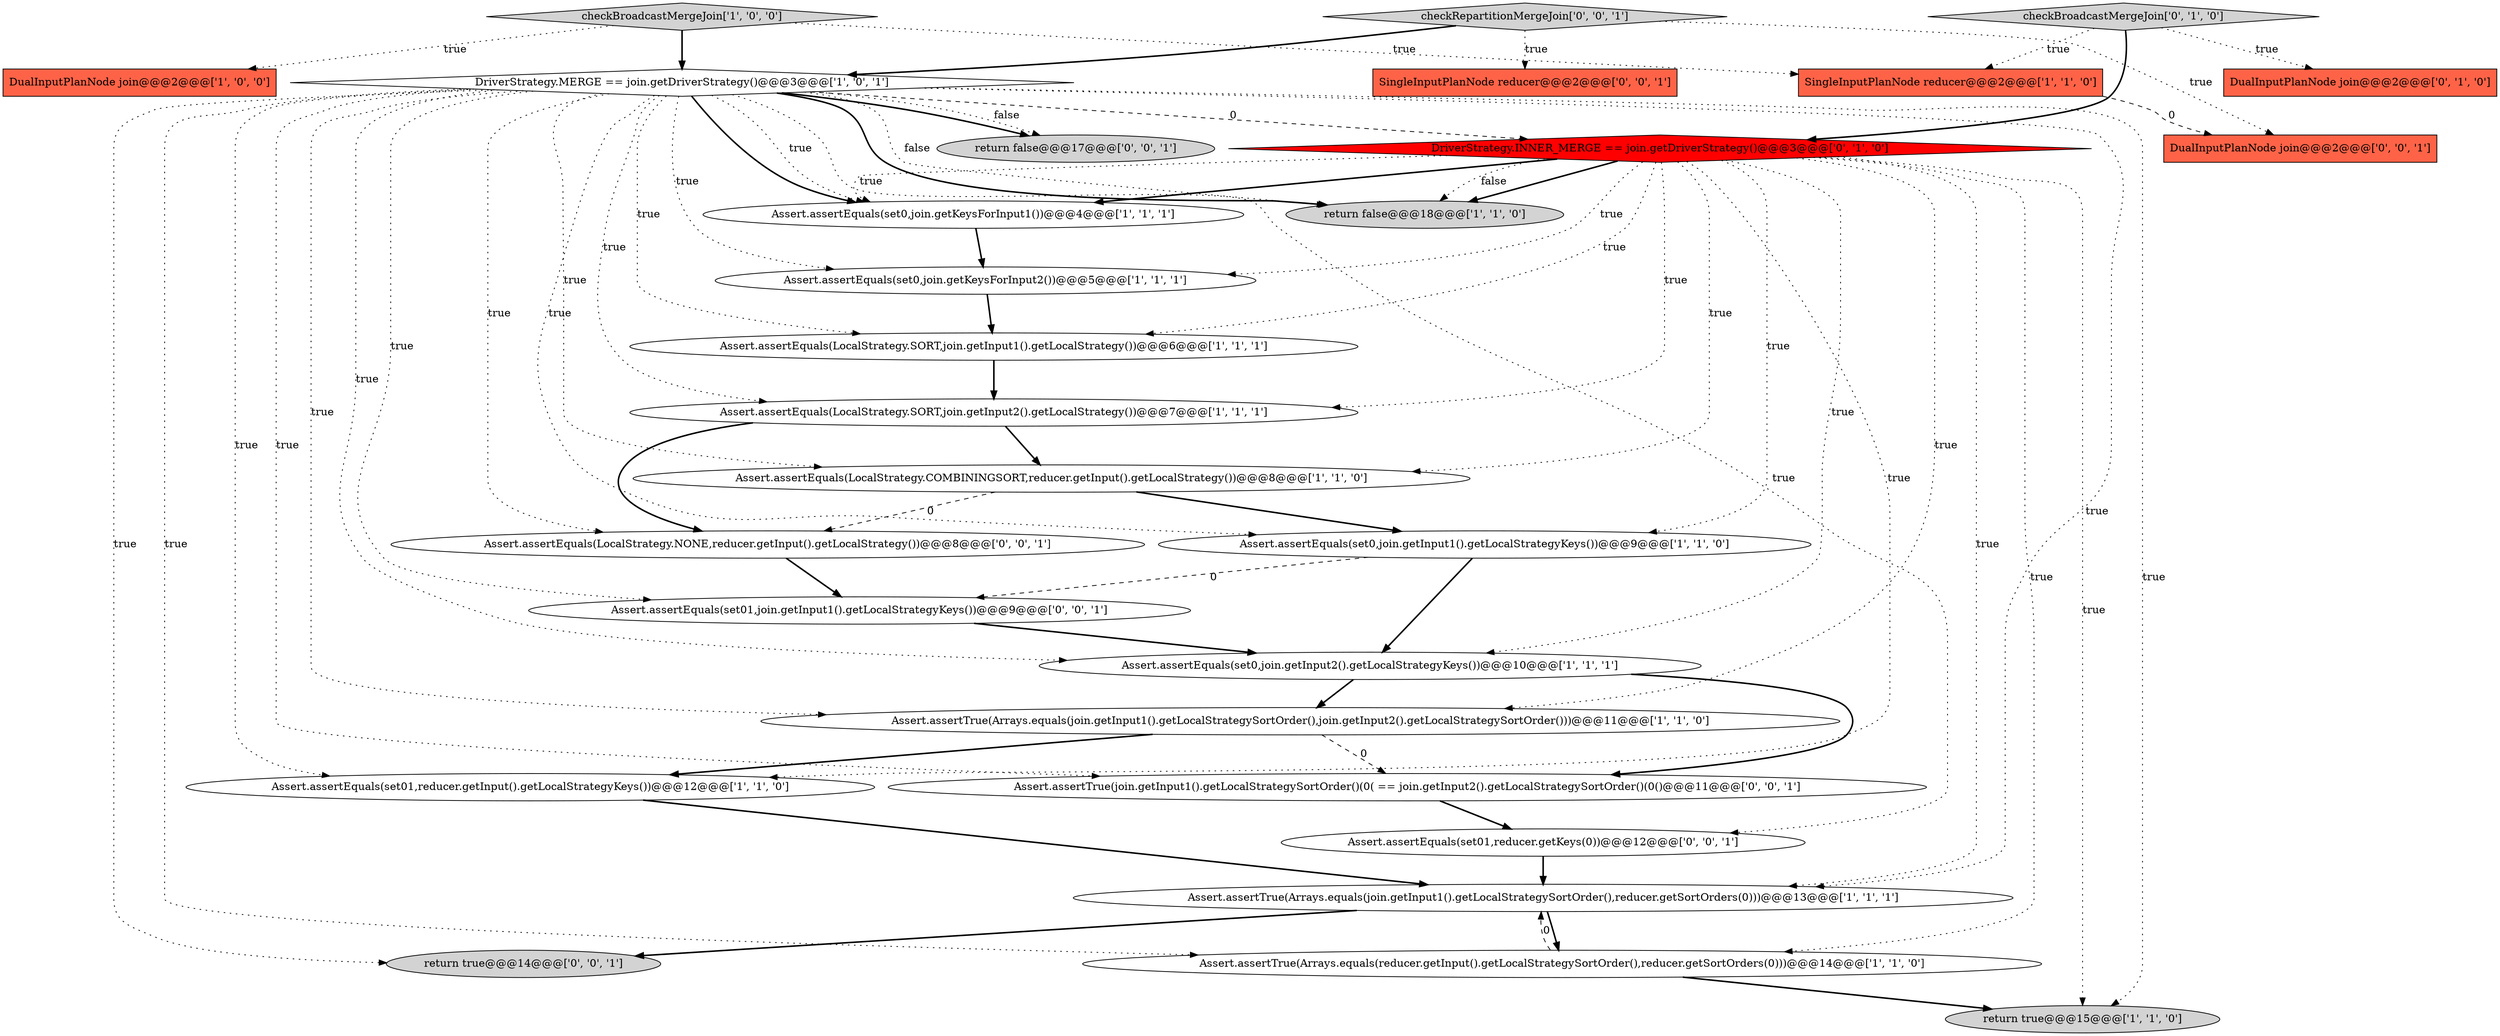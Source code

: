digraph {
24 [style = filled, label = "Assert.assertEquals(LocalStrategy.NONE,reducer.getInput().getLocalStrategy())@@@8@@@['0', '0', '1']", fillcolor = white, shape = ellipse image = "AAA0AAABBB3BBB"];
17 [style = filled, label = "checkBroadcastMergeJoin['0', '1', '0']", fillcolor = lightgray, shape = diamond image = "AAA0AAABBB2BBB"];
5 [style = filled, label = "Assert.assertEquals(set01,reducer.getInput().getLocalStrategyKeys())@@@12@@@['1', '1', '0']", fillcolor = white, shape = ellipse image = "AAA0AAABBB1BBB"];
7 [style = filled, label = "Assert.assertEquals(set0,join.getInput1().getLocalStrategyKeys())@@@9@@@['1', '1', '0']", fillcolor = white, shape = ellipse image = "AAA0AAABBB1BBB"];
13 [style = filled, label = "Assert.assertEquals(LocalStrategy.COMBININGSORT,reducer.getInput().getLocalStrategy())@@@8@@@['1', '1', '0']", fillcolor = white, shape = ellipse image = "AAA0AAABBB1BBB"];
1 [style = filled, label = "Assert.assertTrue(Arrays.equals(reducer.getInput().getLocalStrategySortOrder(),reducer.getSortOrders(0)))@@@14@@@['1', '1', '0']", fillcolor = white, shape = ellipse image = "AAA0AAABBB1BBB"];
25 [style = filled, label = "Assert.assertEquals(set01,reducer.getKeys(0))@@@12@@@['0', '0', '1']", fillcolor = white, shape = ellipse image = "AAA0AAABBB3BBB"];
11 [style = filled, label = "SingleInputPlanNode reducer@@@2@@@['1', '1', '0']", fillcolor = tomato, shape = box image = "AAA0AAABBB1BBB"];
26 [style = filled, label = "return true@@@14@@@['0', '0', '1']", fillcolor = lightgray, shape = ellipse image = "AAA0AAABBB3BBB"];
14 [style = filled, label = "Assert.assertTrue(Arrays.equals(join.getInput1().getLocalStrategySortOrder(),join.getInput2().getLocalStrategySortOrder()))@@@11@@@['1', '1', '0']", fillcolor = white, shape = ellipse image = "AAA0AAABBB1BBB"];
6 [style = filled, label = "DualInputPlanNode join@@@2@@@['1', '0', '0']", fillcolor = tomato, shape = box image = "AAA0AAABBB1BBB"];
28 [style = filled, label = "Assert.assertTrue(join.getInput1().getLocalStrategySortOrder()(0( == join.getInput2().getLocalStrategySortOrder()(0()@@@11@@@['0', '0', '1']", fillcolor = white, shape = ellipse image = "AAA0AAABBB3BBB"];
22 [style = filled, label = "SingleInputPlanNode reducer@@@2@@@['0', '0', '1']", fillcolor = tomato, shape = box image = "AAA0AAABBB3BBB"];
16 [style = filled, label = "Assert.assertEquals(set0,join.getKeysForInput2())@@@5@@@['1', '1', '1']", fillcolor = white, shape = ellipse image = "AAA0AAABBB1BBB"];
19 [style = filled, label = "DualInputPlanNode join@@@2@@@['0', '1', '0']", fillcolor = tomato, shape = box image = "AAA0AAABBB2BBB"];
27 [style = filled, label = "return false@@@17@@@['0', '0', '1']", fillcolor = lightgray, shape = ellipse image = "AAA0AAABBB3BBB"];
0 [style = filled, label = "return false@@@18@@@['1', '1', '0']", fillcolor = lightgray, shape = ellipse image = "AAA0AAABBB1BBB"];
3 [style = filled, label = "checkBroadcastMergeJoin['1', '0', '0']", fillcolor = lightgray, shape = diamond image = "AAA0AAABBB1BBB"];
20 [style = filled, label = "checkRepartitionMergeJoin['0', '0', '1']", fillcolor = lightgray, shape = diamond image = "AAA0AAABBB3BBB"];
10 [style = filled, label = "DriverStrategy.MERGE == join.getDriverStrategy()@@@3@@@['1', '0', '1']", fillcolor = white, shape = diamond image = "AAA0AAABBB1BBB"];
9 [style = filled, label = "Assert.assertEquals(set0,join.getKeysForInput1())@@@4@@@['1', '1', '1']", fillcolor = white, shape = ellipse image = "AAA0AAABBB1BBB"];
15 [style = filled, label = "return true@@@15@@@['1', '1', '0']", fillcolor = lightgray, shape = ellipse image = "AAA0AAABBB1BBB"];
18 [style = filled, label = "DriverStrategy.INNER_MERGE == join.getDriverStrategy()@@@3@@@['0', '1', '0']", fillcolor = red, shape = diamond image = "AAA1AAABBB2BBB"];
12 [style = filled, label = "Assert.assertEquals(LocalStrategy.SORT,join.getInput1().getLocalStrategy())@@@6@@@['1', '1', '1']", fillcolor = white, shape = ellipse image = "AAA0AAABBB1BBB"];
8 [style = filled, label = "Assert.assertEquals(LocalStrategy.SORT,join.getInput2().getLocalStrategy())@@@7@@@['1', '1', '1']", fillcolor = white, shape = ellipse image = "AAA0AAABBB1BBB"];
23 [style = filled, label = "DualInputPlanNode join@@@2@@@['0', '0', '1']", fillcolor = tomato, shape = box image = "AAA0AAABBB3BBB"];
4 [style = filled, label = "Assert.assertEquals(set0,join.getInput2().getLocalStrategyKeys())@@@10@@@['1', '1', '1']", fillcolor = white, shape = ellipse image = "AAA0AAABBB1BBB"];
2 [style = filled, label = "Assert.assertTrue(Arrays.equals(join.getInput1().getLocalStrategySortOrder(),reducer.getSortOrders(0)))@@@13@@@['1', '1', '1']", fillcolor = white, shape = ellipse image = "AAA0AAABBB1BBB"];
21 [style = filled, label = "Assert.assertEquals(set01,join.getInput1().getLocalStrategyKeys())@@@9@@@['0', '0', '1']", fillcolor = white, shape = ellipse image = "AAA0AAABBB3BBB"];
3->11 [style = dotted, label="true"];
10->8 [style = dotted, label="true"];
4->14 [style = bold, label=""];
10->12 [style = dotted, label="true"];
2->26 [style = bold, label=""];
7->21 [style = dashed, label="0"];
18->7 [style = dotted, label="true"];
10->28 [style = dotted, label="true"];
18->16 [style = dotted, label="true"];
14->28 [style = dashed, label="0"];
2->1 [style = bold, label=""];
10->27 [style = bold, label=""];
1->15 [style = bold, label=""];
18->1 [style = dotted, label="true"];
14->5 [style = bold, label=""];
18->15 [style = dotted, label="true"];
11->23 [style = dashed, label="0"];
18->8 [style = dotted, label="true"];
18->0 [style = dotted, label="false"];
7->4 [style = bold, label=""];
3->6 [style = dotted, label="true"];
10->9 [style = dotted, label="true"];
10->5 [style = dotted, label="true"];
18->14 [style = dotted, label="true"];
9->16 [style = bold, label=""];
4->28 [style = bold, label=""];
25->2 [style = bold, label=""];
10->18 [style = dashed, label="0"];
20->10 [style = bold, label=""];
10->14 [style = dotted, label="true"];
10->15 [style = dotted, label="true"];
3->10 [style = bold, label=""];
5->2 [style = bold, label=""];
13->24 [style = dashed, label="0"];
10->25 [style = dotted, label="true"];
18->12 [style = dotted, label="true"];
10->13 [style = dotted, label="true"];
10->27 [style = dotted, label="false"];
10->2 [style = dotted, label="true"];
24->21 [style = bold, label=""];
12->8 [style = bold, label=""];
10->24 [style = dotted, label="true"];
13->7 [style = bold, label=""];
18->9 [style = dotted, label="true"];
10->0 [style = dotted, label="false"];
20->23 [style = dotted, label="true"];
17->19 [style = dotted, label="true"];
10->0 [style = bold, label=""];
18->9 [style = bold, label=""];
28->25 [style = bold, label=""];
10->26 [style = dotted, label="true"];
18->5 [style = dotted, label="true"];
10->9 [style = bold, label=""];
18->4 [style = dotted, label="true"];
10->1 [style = dotted, label="true"];
20->22 [style = dotted, label="true"];
10->4 [style = dotted, label="true"];
21->4 [style = bold, label=""];
1->2 [style = dashed, label="0"];
10->16 [style = dotted, label="true"];
10->21 [style = dotted, label="true"];
16->12 [style = bold, label=""];
18->0 [style = bold, label=""];
10->7 [style = dotted, label="true"];
17->18 [style = bold, label=""];
8->13 [style = bold, label=""];
18->2 [style = dotted, label="true"];
18->13 [style = dotted, label="true"];
17->11 [style = dotted, label="true"];
8->24 [style = bold, label=""];
}
